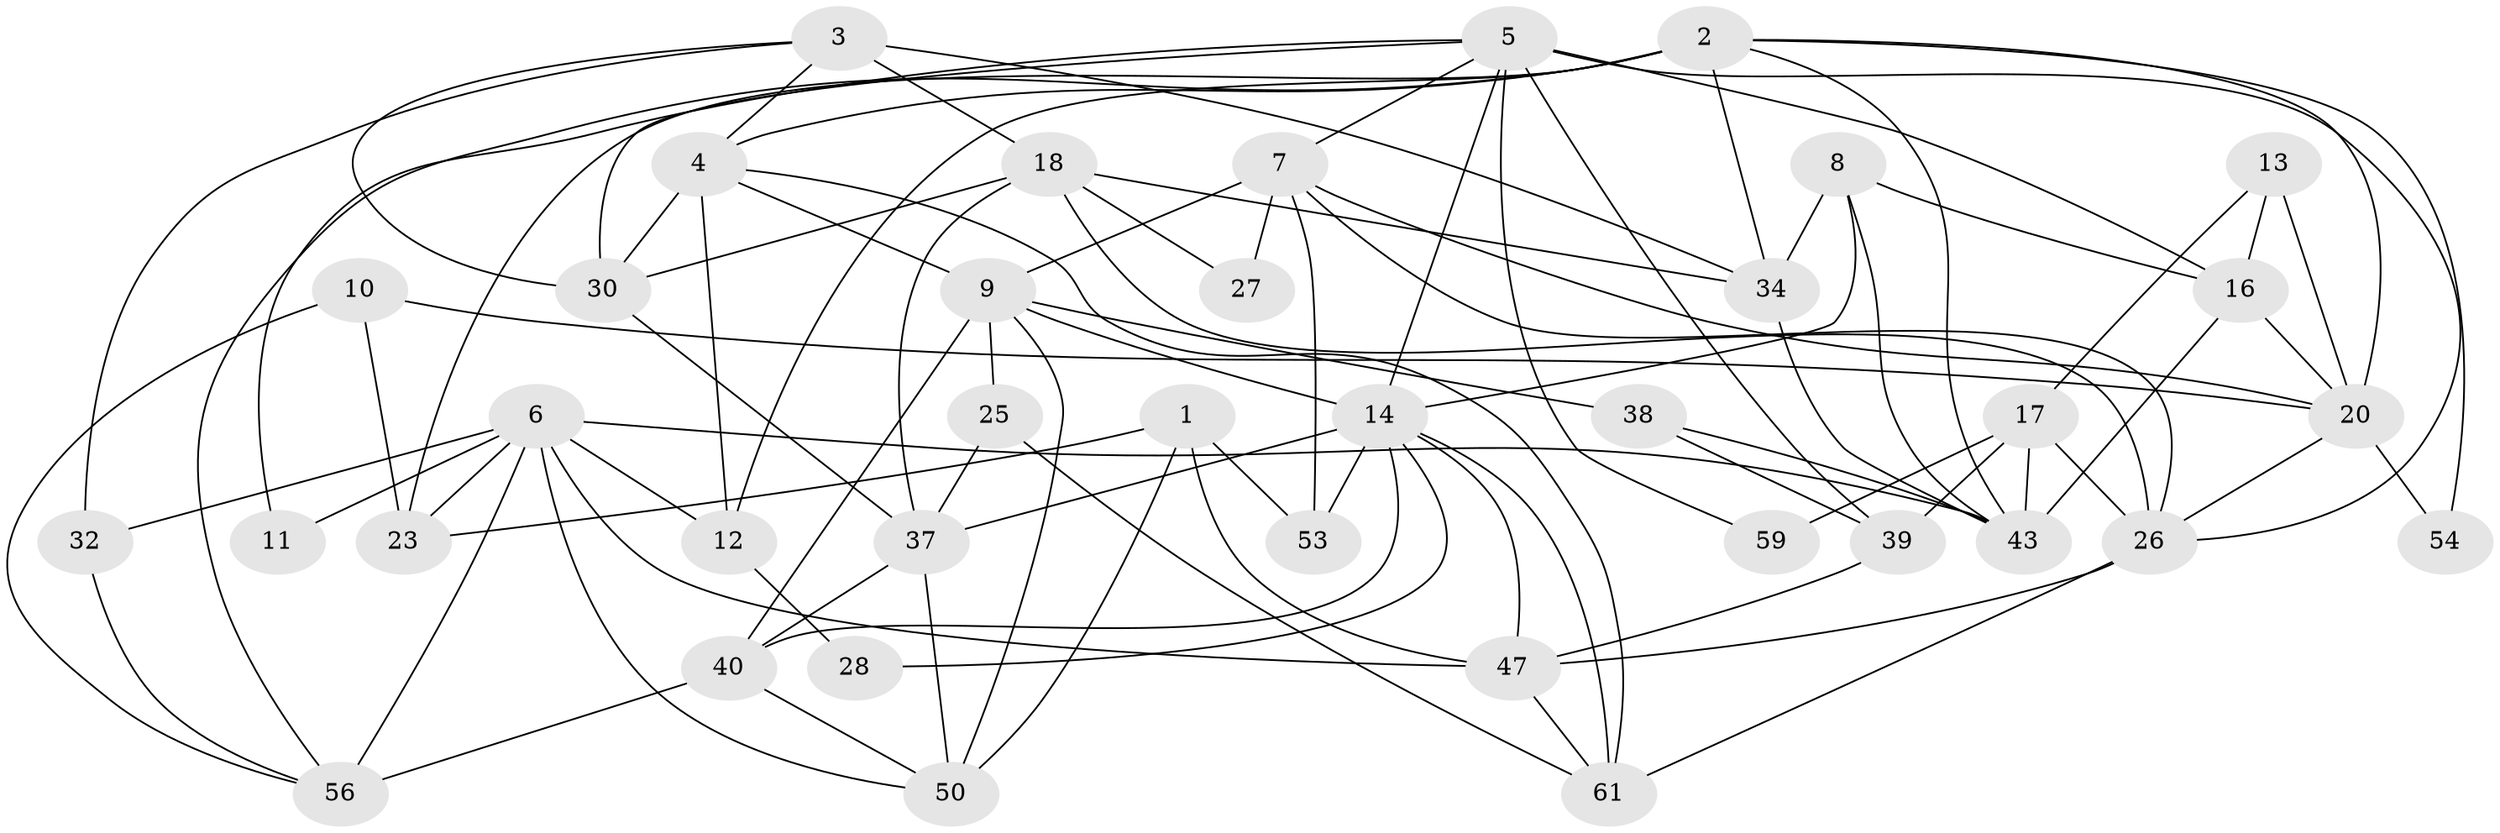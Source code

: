 // Generated by graph-tools (version 1.1) at 2025/23/03/03/25 07:23:58]
// undirected, 38 vertices, 92 edges
graph export_dot {
graph [start="1"]
  node [color=gray90,style=filled];
  1 [super="+45"];
  2 [super="+24"];
  3 [super="+62"];
  4 [super="+46"];
  5 [super="+22"];
  6 [super="+55"];
  7 [super="+29"];
  8 [super="+51"];
  9 [super="+19"];
  10;
  11;
  12 [super="+52"];
  13 [super="+15"];
  14 [super="+21"];
  16 [super="+35"];
  17 [super="+41"];
  18 [super="+58"];
  20 [super="+42"];
  23 [super="+36"];
  25;
  26 [super="+33"];
  27;
  28;
  30 [super="+31"];
  32;
  34 [super="+63"];
  37 [super="+48"];
  38;
  39;
  40 [super="+49"];
  43 [super="+44"];
  47;
  50;
  53 [super="+60"];
  54;
  56 [super="+57"];
  59;
  61 [super="+64"];
  1 -- 53;
  1 -- 47;
  1 -- 50;
  1 -- 23;
  2 -- 23;
  2 -- 54;
  2 -- 43;
  2 -- 34;
  2 -- 20;
  2 -- 56;
  2 -- 12;
  2 -- 4;
  3 -- 18 [weight=2];
  3 -- 30;
  3 -- 34;
  3 -- 32;
  3 -- 4;
  4 -- 61;
  4 -- 12;
  4 -- 9;
  4 -- 30;
  5 -- 11;
  5 -- 7;
  5 -- 39;
  5 -- 30;
  5 -- 59;
  5 -- 14;
  5 -- 26;
  5 -- 16;
  6 -- 32;
  6 -- 43 [weight=2];
  6 -- 11 [weight=2];
  6 -- 50;
  6 -- 56 [weight=2];
  6 -- 23;
  6 -- 47;
  6 -- 12;
  7 -- 20;
  7 -- 53 [weight=2];
  7 -- 26;
  7 -- 9;
  7 -- 27;
  8 -- 16;
  8 -- 14;
  8 -- 34;
  8 -- 43;
  9 -- 50;
  9 -- 38;
  9 -- 25;
  9 -- 40 [weight=2];
  9 -- 14;
  10 -- 20;
  10 -- 56;
  10 -- 23;
  12 -- 28;
  13 -- 20 [weight=2];
  13 -- 17;
  13 -- 16;
  14 -- 37;
  14 -- 53 [weight=2];
  14 -- 61;
  14 -- 40;
  14 -- 28;
  14 -- 47;
  16 -- 20;
  16 -- 43;
  17 -- 43;
  17 -- 59;
  17 -- 26;
  17 -- 39;
  18 -- 30;
  18 -- 26;
  18 -- 27;
  18 -- 34 [weight=2];
  18 -- 37;
  20 -- 54;
  20 -- 26;
  25 -- 37;
  25 -- 61;
  26 -- 61;
  26 -- 47;
  30 -- 37;
  32 -- 56;
  34 -- 43;
  37 -- 40;
  37 -- 50;
  38 -- 43;
  38 -- 39;
  39 -- 47;
  40 -- 50;
  40 -- 56;
  47 -- 61;
}
